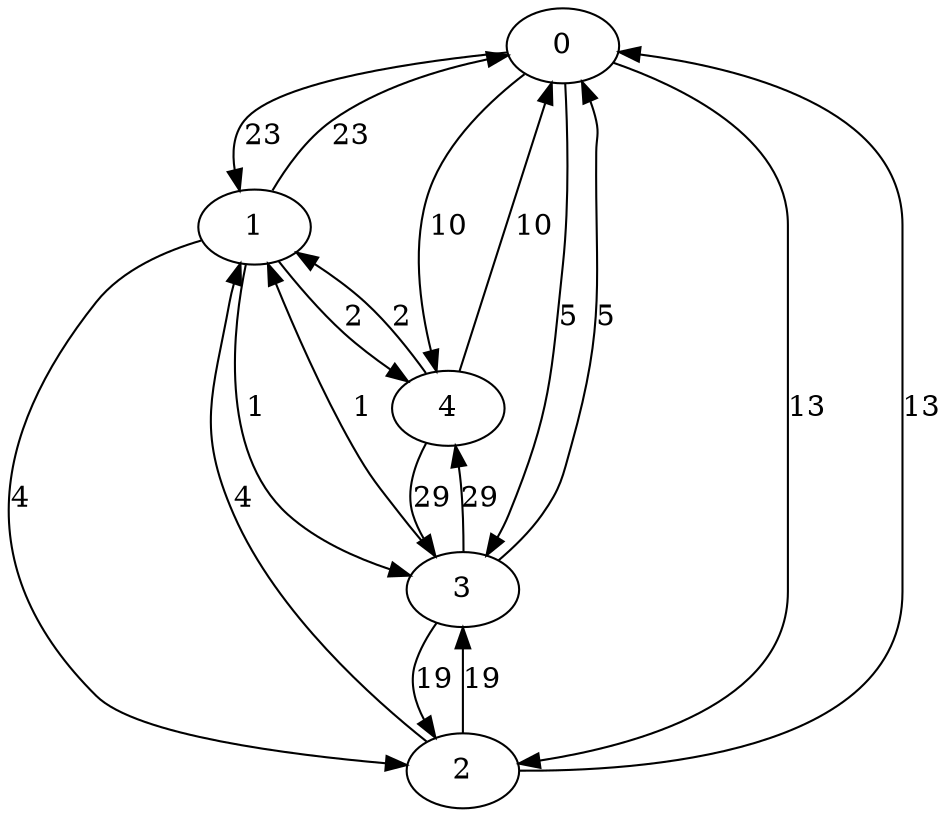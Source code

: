 digraph G {
  0 -> 1 [label="23"]
  0 -> 2 [label="13"]
  0 -> 3 [label="5"]
  0 -> 4 [label="10"]
  1 -> 0 [label="23"]
  1 -> 2 [label="4"]
  1 -> 3 [label="1"]
  1 -> 4 [label="2"]
  2 -> 0 [label="13"]
  2 -> 1 [label="4"]
  2 -> 3 [label="19"]
  3 -> 0 [label="5"]
  3 -> 1 [label="1"]
  3 -> 2 [label="19"]
  3 -> 4 [label="29"]
  4 -> 0 [label="10"]
  4 -> 1 [label="2"]
  4 -> 3 [label="29"]
}
